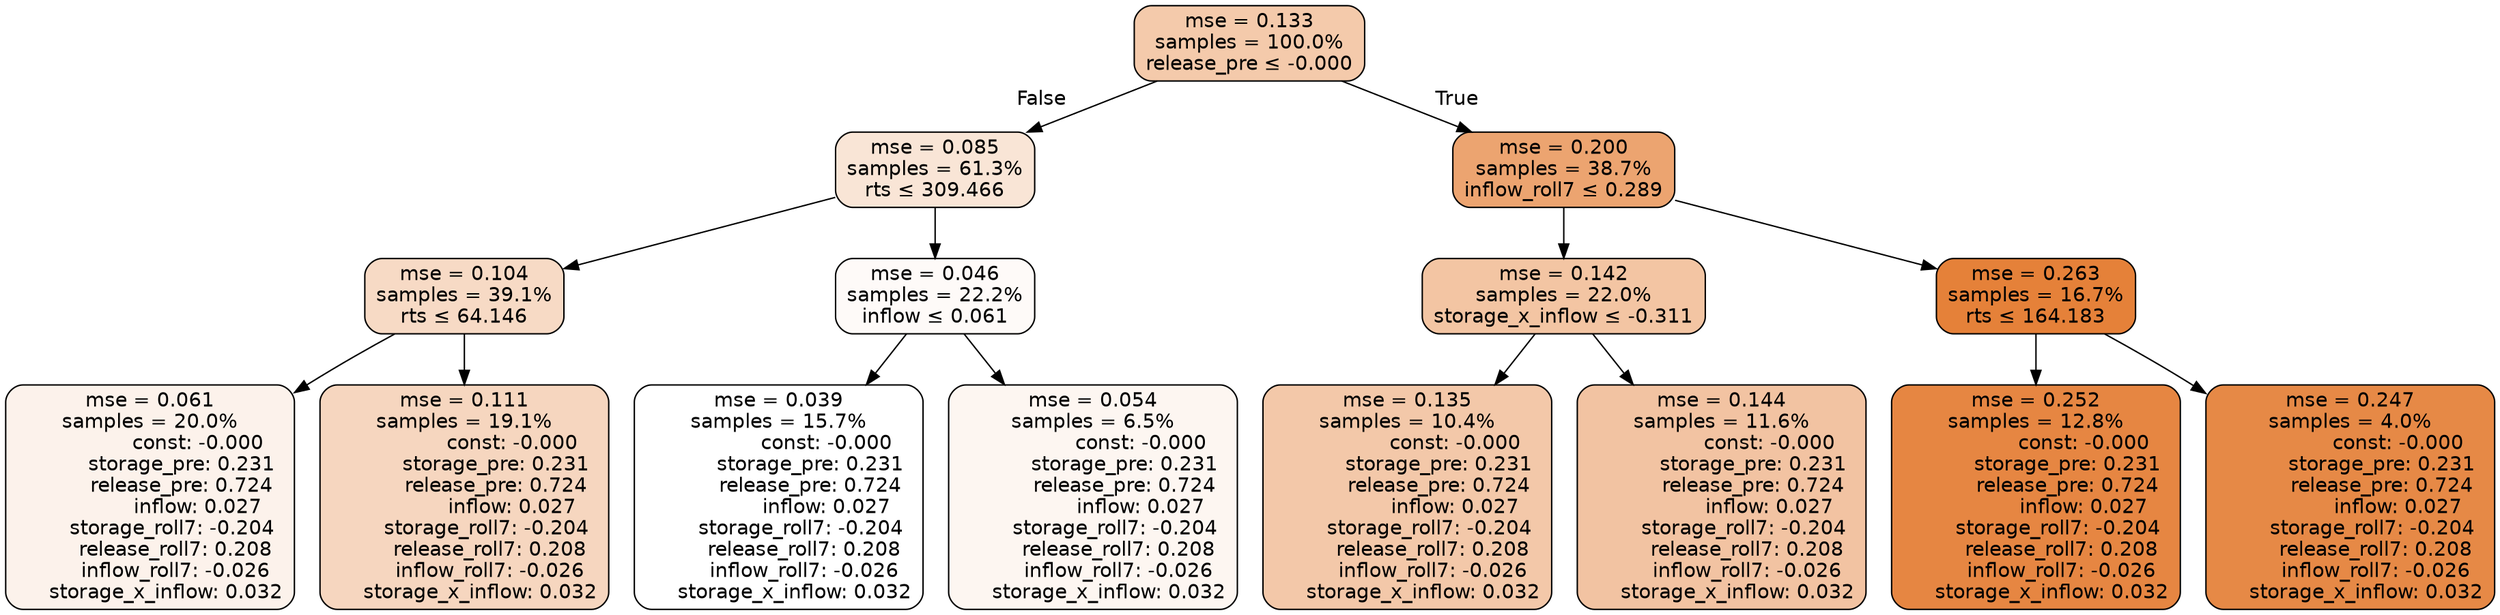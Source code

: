 digraph tree {
node [shape=rectangle, style="filled, rounded", color="black", fontname=helvetica] ;
edge [fontname=helvetica] ;
	"0" [label="mse = 0.133
samples = 100.0%
release_pre &le; -0.000", fillcolor="#f4caab"]
	"1" [label="mse = 0.085
samples = 61.3%
rts &le; 309.466", fillcolor="#f9e5d6"]
	"2" [label="mse = 0.104
samples = 39.1%
rts &le; 64.146", fillcolor="#f7dac5"]
	"3" [label="mse = 0.061
samples = 20.0%
               const: -0.000
          storage_pre: 0.231
          release_pre: 0.724
               inflow: 0.027
       storage_roll7: -0.204
        release_roll7: 0.208
        inflow_roll7: -0.026
     storage_x_inflow: 0.032", fillcolor="#fcf2eb"]
	"4" [label="mse = 0.111
samples = 19.1%
               const: -0.000
          storage_pre: 0.231
          release_pre: 0.724
               inflow: 0.027
       storage_roll7: -0.204
        release_roll7: 0.208
        inflow_roll7: -0.026
     storage_x_inflow: 0.032", fillcolor="#f6d6bf"]
	"5" [label="mse = 0.046
samples = 22.2%
inflow &le; 0.061", fillcolor="#fefaf8"]
	"6" [label="mse = 0.039
samples = 15.7%
               const: -0.000
          storage_pre: 0.231
          release_pre: 0.724
               inflow: 0.027
       storage_roll7: -0.204
        release_roll7: 0.208
        inflow_roll7: -0.026
     storage_x_inflow: 0.032", fillcolor="#ffffff"]
	"7" [label="mse = 0.054
samples = 6.5%
               const: -0.000
          storage_pre: 0.231
          release_pre: 0.724
               inflow: 0.027
       storage_roll7: -0.204
        release_roll7: 0.208
        inflow_roll7: -0.026
     storage_x_inflow: 0.032", fillcolor="#fdf6f1"]
	"8" [label="mse = 0.200
samples = 38.7%
inflow_roll7 &le; 0.289", fillcolor="#eca470"]
	"9" [label="mse = 0.142
samples = 22.0%
storage_x_inflow &le; -0.311", fillcolor="#f3c5a3"]
	"10" [label="mse = 0.135
samples = 10.4%
               const: -0.000
          storage_pre: 0.231
          release_pre: 0.724
               inflow: 0.027
       storage_roll7: -0.204
        release_roll7: 0.208
        inflow_roll7: -0.026
     storage_x_inflow: 0.032", fillcolor="#f3c8a9"]
	"11" [label="mse = 0.144
samples = 11.6%
               const: -0.000
          storage_pre: 0.231
          release_pre: 0.724
               inflow: 0.027
       storage_roll7: -0.204
        release_roll7: 0.208
        inflow_roll7: -0.026
     storage_x_inflow: 0.032", fillcolor="#f2c3a2"]
	"12" [label="mse = 0.263
samples = 16.7%
rts &le; 164.183", fillcolor="#e58139"]
	"13" [label="mse = 0.252
samples = 12.8%
               const: -0.000
          storage_pre: 0.231
          release_pre: 0.724
               inflow: 0.027
       storage_roll7: -0.204
        release_roll7: 0.208
        inflow_roll7: -0.026
     storage_x_inflow: 0.032", fillcolor="#e68642"]
	"14" [label="mse = 0.247
samples = 4.0%
               const: -0.000
          storage_pre: 0.231
          release_pre: 0.724
               inflow: 0.027
       storage_roll7: -0.204
        release_roll7: 0.208
        inflow_roll7: -0.026
     storage_x_inflow: 0.032", fillcolor="#e68946"]

	"0" -> "1" [labeldistance=2.5, labelangle=45, headlabel="False"]
	"1" -> "2"
	"2" -> "3"
	"2" -> "4"
	"1" -> "5"
	"5" -> "6"
	"5" -> "7"
	"0" -> "8" [labeldistance=2.5, labelangle=-45, headlabel="True"]
	"8" -> "9"
	"9" -> "10"
	"9" -> "11"
	"8" -> "12"
	"12" -> "13"
	"12" -> "14"
}